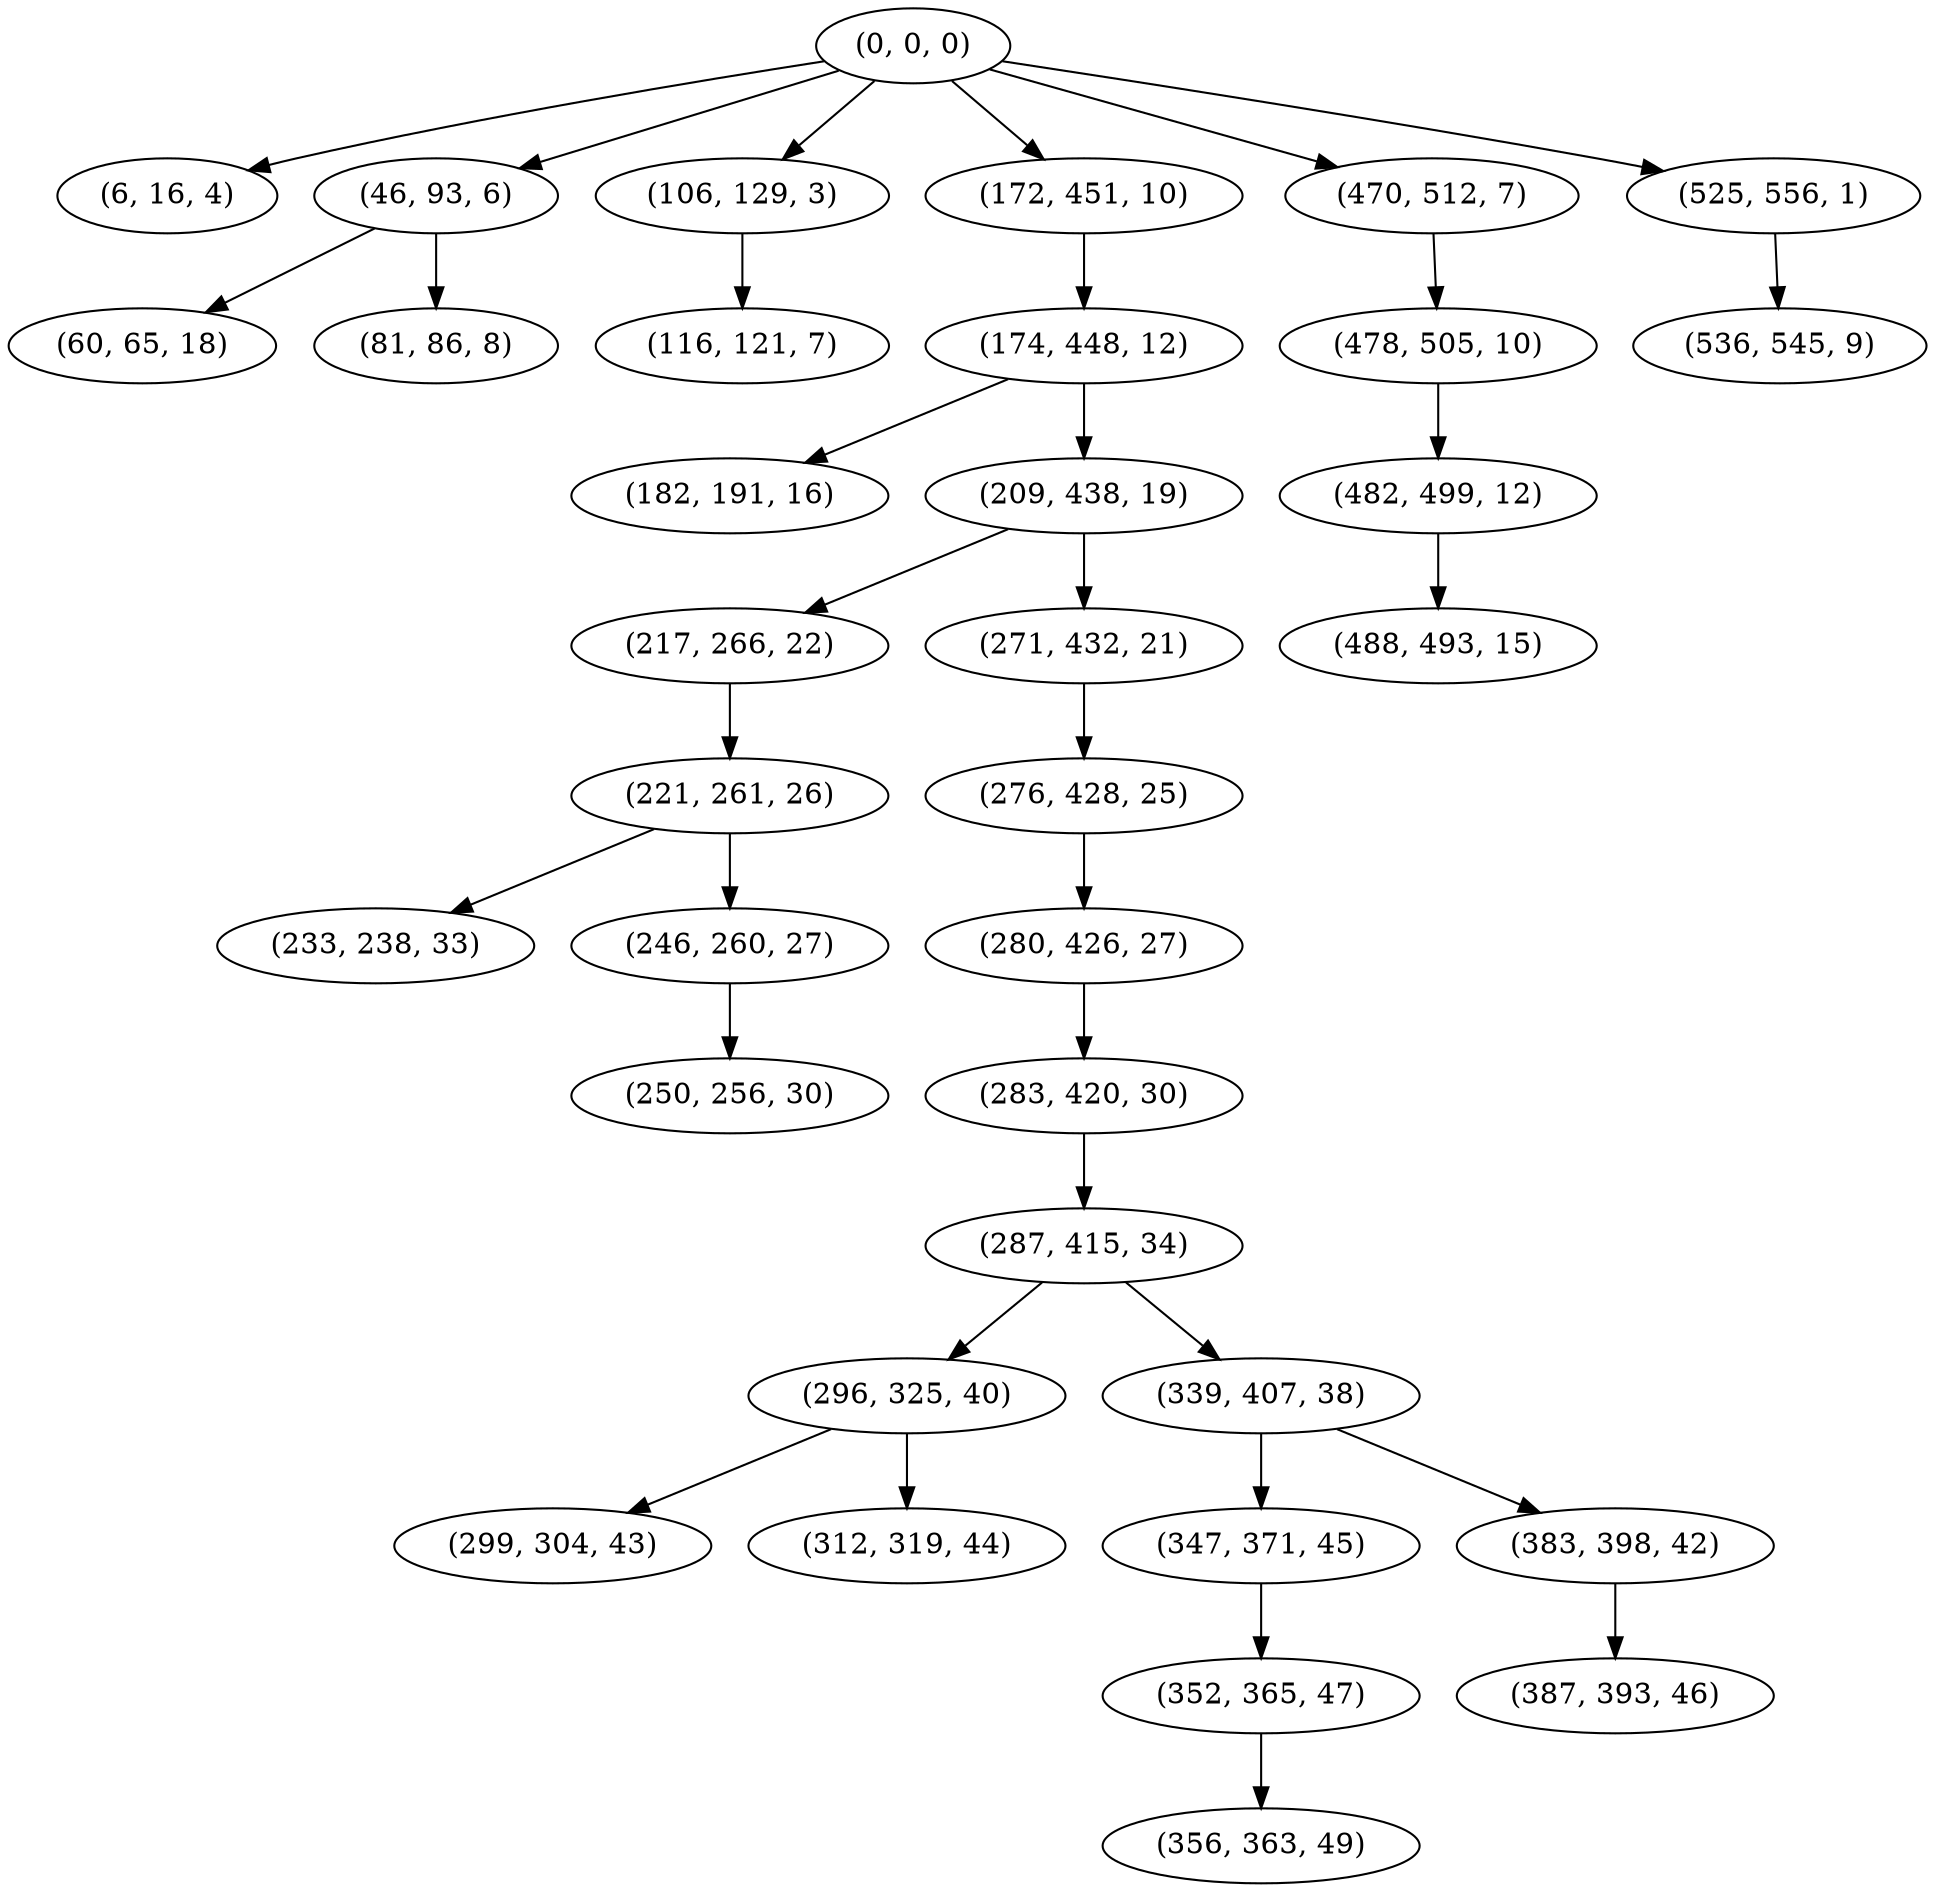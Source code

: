 digraph tree {
    "(0, 0, 0)";
    "(6, 16, 4)";
    "(46, 93, 6)";
    "(60, 65, 18)";
    "(81, 86, 8)";
    "(106, 129, 3)";
    "(116, 121, 7)";
    "(172, 451, 10)";
    "(174, 448, 12)";
    "(182, 191, 16)";
    "(209, 438, 19)";
    "(217, 266, 22)";
    "(221, 261, 26)";
    "(233, 238, 33)";
    "(246, 260, 27)";
    "(250, 256, 30)";
    "(271, 432, 21)";
    "(276, 428, 25)";
    "(280, 426, 27)";
    "(283, 420, 30)";
    "(287, 415, 34)";
    "(296, 325, 40)";
    "(299, 304, 43)";
    "(312, 319, 44)";
    "(339, 407, 38)";
    "(347, 371, 45)";
    "(352, 365, 47)";
    "(356, 363, 49)";
    "(383, 398, 42)";
    "(387, 393, 46)";
    "(470, 512, 7)";
    "(478, 505, 10)";
    "(482, 499, 12)";
    "(488, 493, 15)";
    "(525, 556, 1)";
    "(536, 545, 9)";
    "(0, 0, 0)" -> "(6, 16, 4)";
    "(0, 0, 0)" -> "(46, 93, 6)";
    "(0, 0, 0)" -> "(106, 129, 3)";
    "(0, 0, 0)" -> "(172, 451, 10)";
    "(0, 0, 0)" -> "(470, 512, 7)";
    "(0, 0, 0)" -> "(525, 556, 1)";
    "(46, 93, 6)" -> "(60, 65, 18)";
    "(46, 93, 6)" -> "(81, 86, 8)";
    "(106, 129, 3)" -> "(116, 121, 7)";
    "(172, 451, 10)" -> "(174, 448, 12)";
    "(174, 448, 12)" -> "(182, 191, 16)";
    "(174, 448, 12)" -> "(209, 438, 19)";
    "(209, 438, 19)" -> "(217, 266, 22)";
    "(209, 438, 19)" -> "(271, 432, 21)";
    "(217, 266, 22)" -> "(221, 261, 26)";
    "(221, 261, 26)" -> "(233, 238, 33)";
    "(221, 261, 26)" -> "(246, 260, 27)";
    "(246, 260, 27)" -> "(250, 256, 30)";
    "(271, 432, 21)" -> "(276, 428, 25)";
    "(276, 428, 25)" -> "(280, 426, 27)";
    "(280, 426, 27)" -> "(283, 420, 30)";
    "(283, 420, 30)" -> "(287, 415, 34)";
    "(287, 415, 34)" -> "(296, 325, 40)";
    "(287, 415, 34)" -> "(339, 407, 38)";
    "(296, 325, 40)" -> "(299, 304, 43)";
    "(296, 325, 40)" -> "(312, 319, 44)";
    "(339, 407, 38)" -> "(347, 371, 45)";
    "(339, 407, 38)" -> "(383, 398, 42)";
    "(347, 371, 45)" -> "(352, 365, 47)";
    "(352, 365, 47)" -> "(356, 363, 49)";
    "(383, 398, 42)" -> "(387, 393, 46)";
    "(470, 512, 7)" -> "(478, 505, 10)";
    "(478, 505, 10)" -> "(482, 499, 12)";
    "(482, 499, 12)" -> "(488, 493, 15)";
    "(525, 556, 1)" -> "(536, 545, 9)";
}
